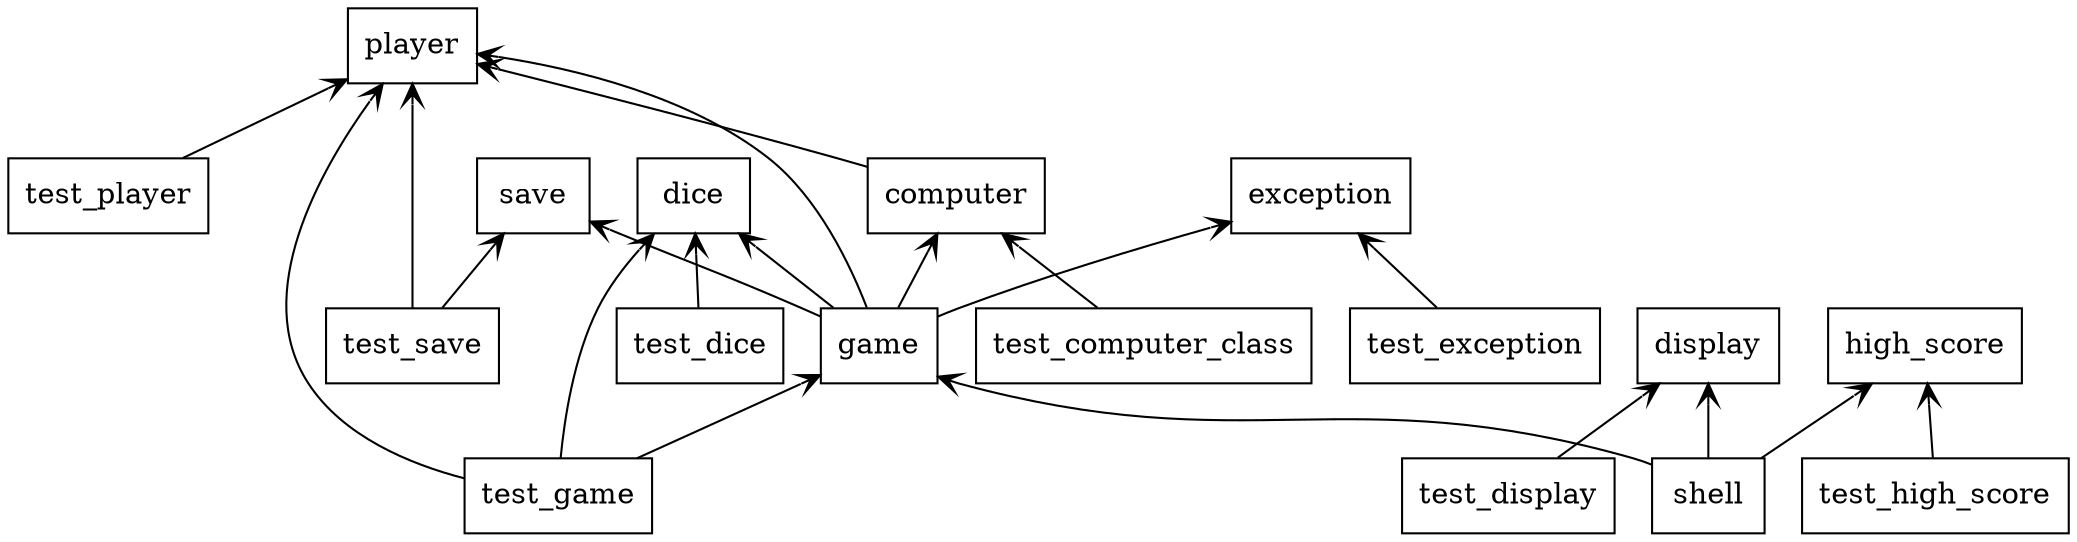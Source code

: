 digraph "packages" {
rankdir=BT
charset="utf-8"
"computer" [color="black", label=<computer>, shape="box", style="solid"];
"dice" [color="black", label=<dice>, shape="box", style="solid"];
"display" [color="black", label=<display>, shape="box", style="solid"];
"exception" [color="black", label=<exception>, shape="box", style="solid"];
"game" [color="black", label=<game>, shape="box", style="solid"];
"high_score" [color="black", label=<high_score>, shape="box", style="solid"];
"player" [color="black", label=<player>, shape="box", style="solid"];
"save" [color="black", label=<save>, shape="box", style="solid"];
"shell" [color="black", label=<shell>, shape="box", style="solid"];
"test_computer_class" [color="black", label=<test_computer_class>, shape="box", style="solid"];
"test_dice" [color="black", label=<test_dice>, shape="box", style="solid"];
"test_display" [color="black", label=<test_display>, shape="box", style="solid"];
"test_exception" [color="black", label=<test_exception>, shape="box", style="solid"];
"test_game" [color="black", label=<test_game>, shape="box", style="solid"];
"test_high_score" [color="black", label=<test_high_score>, shape="box", style="solid"];
"test_player" [color="black", label=<test_player>, shape="box", style="solid"];
"test_save" [color="black", label=<test_save>, shape="box", style="solid"];
"computer" -> "player" [arrowhead="open", arrowtail="none"];
"game" -> "computer" [arrowhead="open", arrowtail="none"];
"game" -> "dice" [arrowhead="open", arrowtail="none"];
"game" -> "exception" [arrowhead="open", arrowtail="none"];
"game" -> "player" [arrowhead="open", arrowtail="none"];
"game" -> "save" [arrowhead="open", arrowtail="none"];
"shell" -> "display" [arrowhead="open", arrowtail="none"];
"shell" -> "game" [arrowhead="open", arrowtail="none"];
"shell" -> "high_score" [arrowhead="open", arrowtail="none"];
"test_computer_class" -> "computer" [arrowhead="open", arrowtail="none"];
"test_dice" -> "dice" [arrowhead="open", arrowtail="none"];
"test_display" -> "display" [arrowhead="open", arrowtail="none"];
"test_exception" -> "exception" [arrowhead="open", arrowtail="none"];
"test_game" -> "dice" [arrowhead="open", arrowtail="none"];
"test_game" -> "game" [arrowhead="open", arrowtail="none"];
"test_game" -> "player" [arrowhead="open", arrowtail="none"];
"test_high_score" -> "high_score" [arrowhead="open", arrowtail="none"];
"test_player" -> "player" [arrowhead="open", arrowtail="none"];
"test_save" -> "player" [arrowhead="open", arrowtail="none"];
"test_save" -> "save" [arrowhead="open", arrowtail="none"];
}

